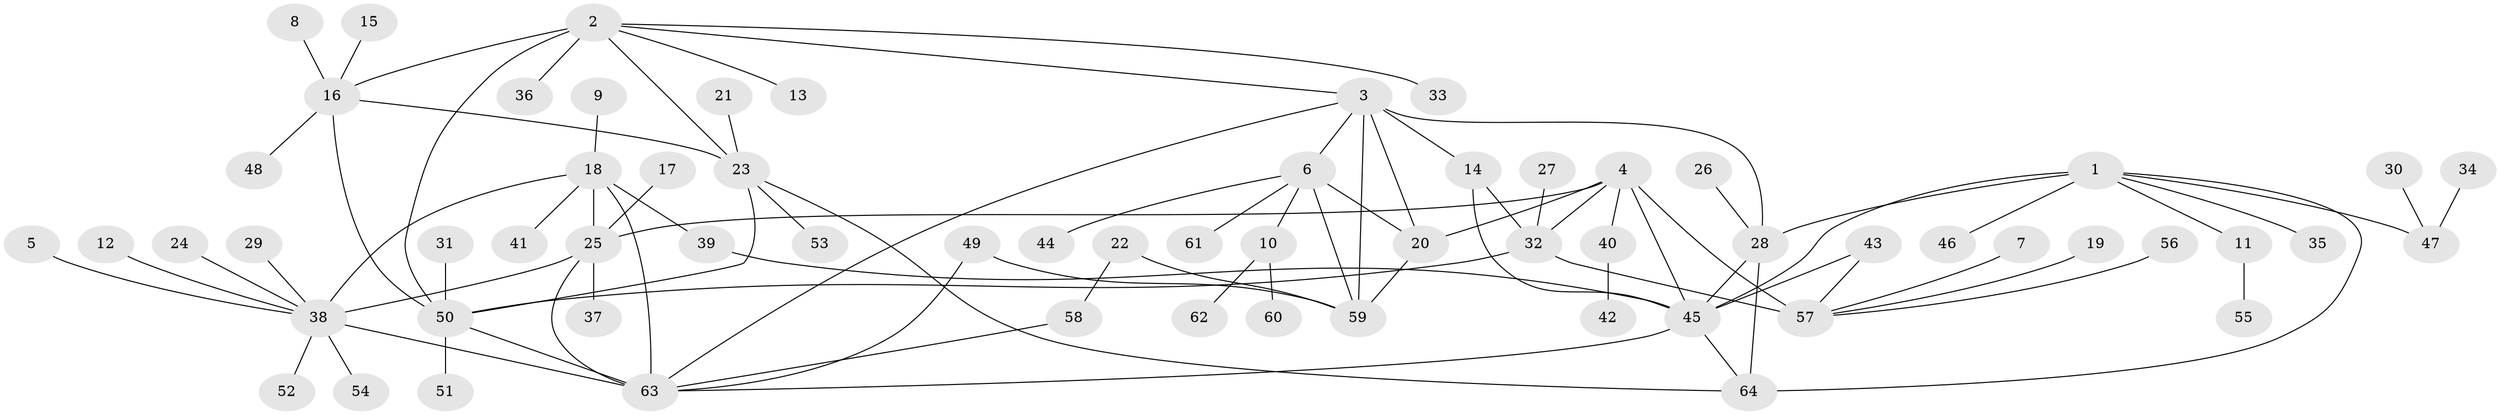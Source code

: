 // original degree distribution, {7: 0.03773584905660377, 8: 0.07547169811320754, 11: 0.018867924528301886, 5: 0.018867924528301886, 4: 0.02830188679245283, 9: 0.018867924528301886, 6: 0.03773584905660377, 10: 0.009433962264150943, 1: 0.5471698113207547, 2: 0.16981132075471697, 3: 0.03773584905660377}
// Generated by graph-tools (version 1.1) at 2025/37/03/04/25 23:37:46]
// undirected, 64 vertices, 88 edges
graph export_dot {
  node [color=gray90,style=filled];
  1;
  2;
  3;
  4;
  5;
  6;
  7;
  8;
  9;
  10;
  11;
  12;
  13;
  14;
  15;
  16;
  17;
  18;
  19;
  20;
  21;
  22;
  23;
  24;
  25;
  26;
  27;
  28;
  29;
  30;
  31;
  32;
  33;
  34;
  35;
  36;
  37;
  38;
  39;
  40;
  41;
  42;
  43;
  44;
  45;
  46;
  47;
  48;
  49;
  50;
  51;
  52;
  53;
  54;
  55;
  56;
  57;
  58;
  59;
  60;
  61;
  62;
  63;
  64;
  1 -- 11 [weight=1.0];
  1 -- 28 [weight=2.0];
  1 -- 35 [weight=1.0];
  1 -- 45 [weight=2.0];
  1 -- 46 [weight=1.0];
  1 -- 47 [weight=1.0];
  1 -- 64 [weight=2.0];
  2 -- 3 [weight=1.0];
  2 -- 13 [weight=1.0];
  2 -- 16 [weight=2.0];
  2 -- 23 [weight=2.0];
  2 -- 33 [weight=1.0];
  2 -- 36 [weight=1.0];
  2 -- 50 [weight=2.0];
  3 -- 6 [weight=2.0];
  3 -- 14 [weight=1.0];
  3 -- 20 [weight=2.0];
  3 -- 28 [weight=1.0];
  3 -- 59 [weight=2.0];
  3 -- 63 [weight=1.0];
  4 -- 20 [weight=1.0];
  4 -- 25 [weight=1.0];
  4 -- 32 [weight=2.0];
  4 -- 40 [weight=1.0];
  4 -- 45 [weight=1.0];
  4 -- 57 [weight=4.0];
  5 -- 38 [weight=1.0];
  6 -- 10 [weight=1.0];
  6 -- 20 [weight=1.0];
  6 -- 44 [weight=1.0];
  6 -- 59 [weight=1.0];
  6 -- 61 [weight=1.0];
  7 -- 57 [weight=1.0];
  8 -- 16 [weight=1.0];
  9 -- 18 [weight=1.0];
  10 -- 60 [weight=1.0];
  10 -- 62 [weight=1.0];
  11 -- 55 [weight=1.0];
  12 -- 38 [weight=1.0];
  14 -- 32 [weight=1.0];
  14 -- 45 [weight=1.0];
  15 -- 16 [weight=1.0];
  16 -- 23 [weight=1.0];
  16 -- 48 [weight=1.0];
  16 -- 50 [weight=1.0];
  17 -- 25 [weight=1.0];
  18 -- 25 [weight=2.0];
  18 -- 38 [weight=2.0];
  18 -- 39 [weight=1.0];
  18 -- 41 [weight=1.0];
  18 -- 63 [weight=2.0];
  19 -- 57 [weight=1.0];
  20 -- 59 [weight=1.0];
  21 -- 23 [weight=1.0];
  22 -- 58 [weight=1.0];
  22 -- 59 [weight=1.0];
  23 -- 50 [weight=1.0];
  23 -- 53 [weight=1.0];
  23 -- 64 [weight=1.0];
  24 -- 38 [weight=1.0];
  25 -- 37 [weight=1.0];
  25 -- 38 [weight=1.0];
  25 -- 63 [weight=1.0];
  26 -- 28 [weight=1.0];
  27 -- 32 [weight=1.0];
  28 -- 45 [weight=1.0];
  28 -- 64 [weight=1.0];
  29 -- 38 [weight=1.0];
  30 -- 47 [weight=1.0];
  31 -- 50 [weight=1.0];
  32 -- 50 [weight=1.0];
  32 -- 57 [weight=2.0];
  34 -- 47 [weight=1.0];
  38 -- 52 [weight=1.0];
  38 -- 54 [weight=1.0];
  38 -- 63 [weight=1.0];
  39 -- 45 [weight=1.0];
  40 -- 42 [weight=1.0];
  43 -- 45 [weight=1.0];
  43 -- 57 [weight=1.0];
  45 -- 63 [weight=1.0];
  45 -- 64 [weight=1.0];
  49 -- 59 [weight=1.0];
  49 -- 63 [weight=1.0];
  50 -- 51 [weight=1.0];
  50 -- 63 [weight=1.0];
  56 -- 57 [weight=1.0];
  58 -- 63 [weight=1.0];
}
